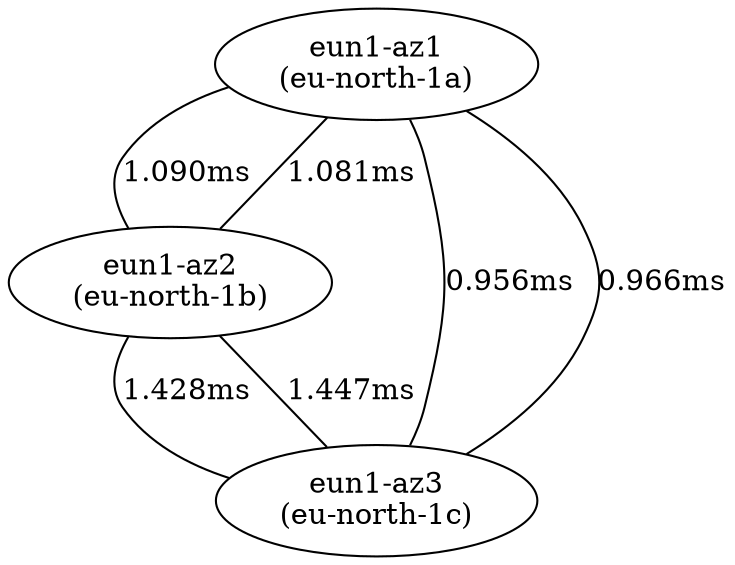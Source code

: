 graph "Inter-AZ Latency" {
	overlap=scale
	splines=true
	"eun1-az1\n(eu-north-1a)"
	"eun1-az1\n(eu-north-1a)" -- "eun1-az2\n(eu-north-1b)" [label="1.090ms" len=11.881000000000002]
	"eun1-az1\n(eu-north-1a)" -- "eun1-az3\n(eu-north-1c)" [label="0.956ms" len=9.13936]
	"eun1-az2\n(eu-north-1b)"
	"eun1-az2\n(eu-north-1b)" -- "eun1-az1\n(eu-north-1a)" [label="1.081ms" len=11.68561]
	"eun1-az2\n(eu-north-1b)" -- "eun1-az3\n(eu-north-1c)" [label="1.428ms" len=20.391839999999995]
	"eun1-az3\n(eu-north-1c)"
	"eun1-az3\n(eu-north-1c)" -- "eun1-az1\n(eu-north-1a)" [label="0.966ms" len=9.33156]
	"eun1-az3\n(eu-north-1c)" -- "eun1-az2\n(eu-north-1b)" [label="1.447ms" len=20.938090000000003]
}
